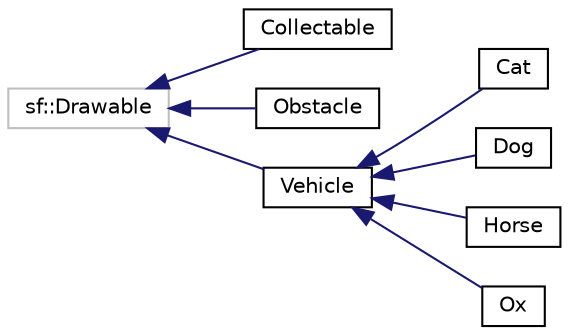 digraph "Graphical Class Hierarchy"
{
 // LATEX_PDF_SIZE
  edge [fontname="Helvetica",fontsize="10",labelfontname="Helvetica",labelfontsize="10"];
  node [fontname="Helvetica",fontsize="10",shape=record];
  rankdir="LR";
  Node7 [label="sf::Drawable",height=0.2,width=0.4,color="grey75", fillcolor="white", style="filled",tooltip=" "];
  Node7 -> Node0 [dir="back",color="midnightblue",fontsize="10",style="solid",fontname="Helvetica"];
  Node0 [label="Collectable",height=0.2,width=0.4,color="black", fillcolor="white", style="filled",URL="$classCollectable.html",tooltip="Represents a collectable item in the game."];
  Node7 -> Node9 [dir="back",color="midnightblue",fontsize="10",style="solid",fontname="Helvetica"];
  Node9 [label="Obstacle",height=0.2,width=0.4,color="black", fillcolor="white", style="filled",URL="$classObstacle.html",tooltip="Class representing an Obstacle that can interact with vehicles."];
  Node7 -> Node10 [dir="back",color="midnightblue",fontsize="10",style="solid",fontname="Helvetica"];
  Node10 [label="Vehicle",height=0.2,width=0.4,color="black", fillcolor="white", style="filled",URL="$classVehicle.html",tooltip="Class representing a simple vehicle in a 2D physics world using Box2D."];
  Node10 -> Node11 [dir="back",color="midnightblue",fontsize="10",style="solid",fontname="Helvetica"];
  Node11 [label="Cat",height=0.2,width=0.4,color="black", fillcolor="white", style="filled",URL="$classCat.html",tooltip="Class representing a Cat, derived from Vehicle."];
  Node10 -> Node12 [dir="back",color="midnightblue",fontsize="10",style="solid",fontname="Helvetica"];
  Node12 [label="Dog",height=0.2,width=0.4,color="black", fillcolor="white", style="filled",URL="$classDog.html",tooltip="Class representing a Dog, derived from Vehicle."];
  Node10 -> Node13 [dir="back",color="midnightblue",fontsize="10",style="solid",fontname="Helvetica"];
  Node13 [label="Horse",height=0.2,width=0.4,color="black", fillcolor="white", style="filled",URL="$classHorse.html",tooltip="Class representing a Horse, derived from Vehicle."];
  Node10 -> Node14 [dir="back",color="midnightblue",fontsize="10",style="solid",fontname="Helvetica"];
  Node14 [label="Ox",height=0.2,width=0.4,color="black", fillcolor="white", style="filled",URL="$classOx.html",tooltip="Class representing an Ox, derived from Vehicle."];
}

